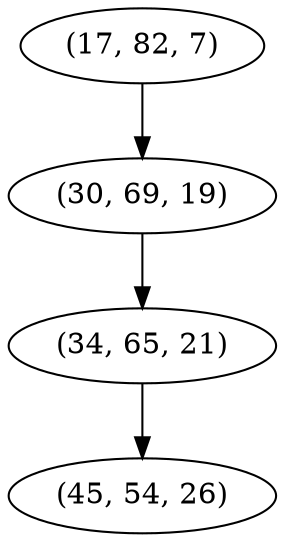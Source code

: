 digraph tree {
    "(17, 82, 7)";
    "(30, 69, 19)";
    "(34, 65, 21)";
    "(45, 54, 26)";
    "(17, 82, 7)" -> "(30, 69, 19)";
    "(30, 69, 19)" -> "(34, 65, 21)";
    "(34, 65, 21)" -> "(45, 54, 26)";
}

